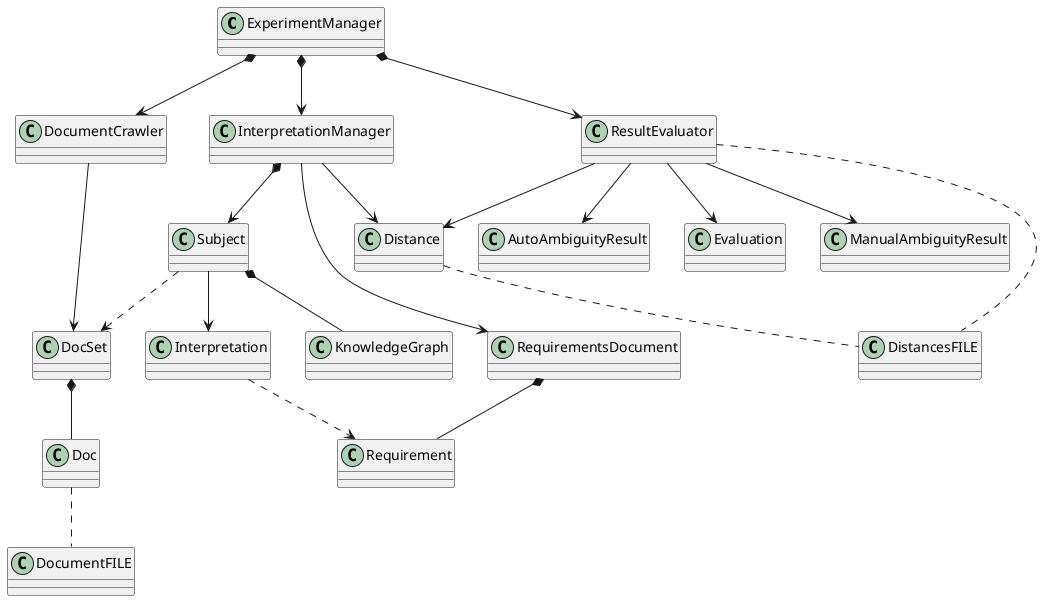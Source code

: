 @startuml

ExperimentManager *-->DocumentCrawler
ExperimentManager *-->InterpretationManager
ExperimentManager *-->ResultEvaluator
DocumentCrawler-->DocSet
DocSet *-- Doc
Doc .. DocumentFILE
InterpretationManager *-->Subject
Subject -->Interpretation
Subject ..>DocSet
Subject*--KnowledgeGraph
InterpretationManager-->RequirementsDocument
RequirementsDocument *-- Requirement
Interpretation ..>Requirement
InterpretationManager-->Distance
ResultEvaluator-->Distance
ResultEvaluator-->AutoAmbiguityResult
ResultEvaluator-->Evaluation
ResultEvaluator-->ManualAmbiguityResult
Distance .. DistancesFILE
ResultEvaluator .. DistancesFILE

@enduml